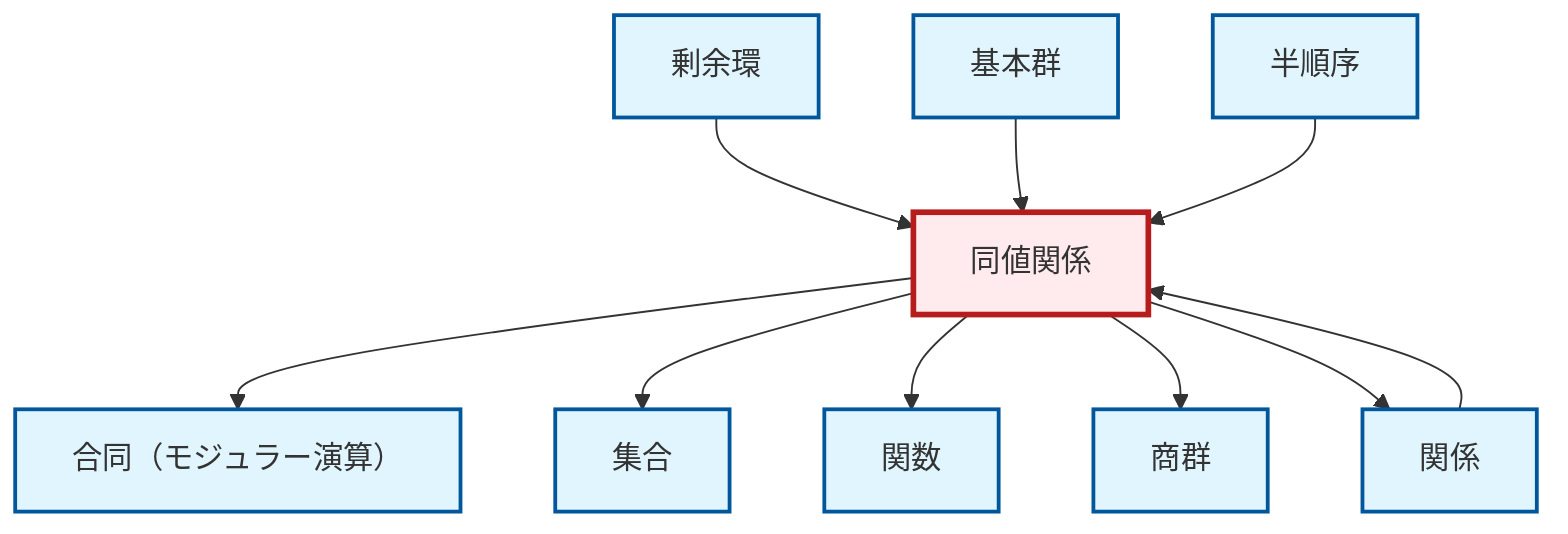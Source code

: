graph TD
    classDef definition fill:#e1f5fe,stroke:#01579b,stroke-width:2px
    classDef theorem fill:#f3e5f5,stroke:#4a148c,stroke-width:2px
    classDef axiom fill:#fff3e0,stroke:#e65100,stroke-width:2px
    classDef example fill:#e8f5e9,stroke:#1b5e20,stroke-width:2px
    classDef current fill:#ffebee,stroke:#b71c1c,stroke-width:3px
    def-fundamental-group["基本群"]:::definition
    def-quotient-ring["剰余環"]:::definition
    def-relation["関係"]:::definition
    def-function["関数"]:::definition
    def-equivalence-relation["同値関係"]:::definition
    def-quotient-group["商群"]:::definition
    def-set["集合"]:::definition
    def-congruence["合同（モジュラー演算）"]:::definition
    def-partial-order["半順序"]:::definition
    def-equivalence-relation --> def-congruence
    def-equivalence-relation --> def-set
    def-equivalence-relation --> def-function
    def-relation --> def-equivalence-relation
    def-equivalence-relation --> def-quotient-group
    def-quotient-ring --> def-equivalence-relation
    def-fundamental-group --> def-equivalence-relation
    def-equivalence-relation --> def-relation
    def-partial-order --> def-equivalence-relation
    class def-equivalence-relation current